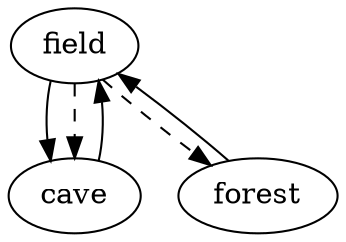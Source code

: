 digraph map {
	field -> cave
	field -> cave [style=dashed]
	cave -> field
	field -> forest [style=dashed]
	forest -> field
}
